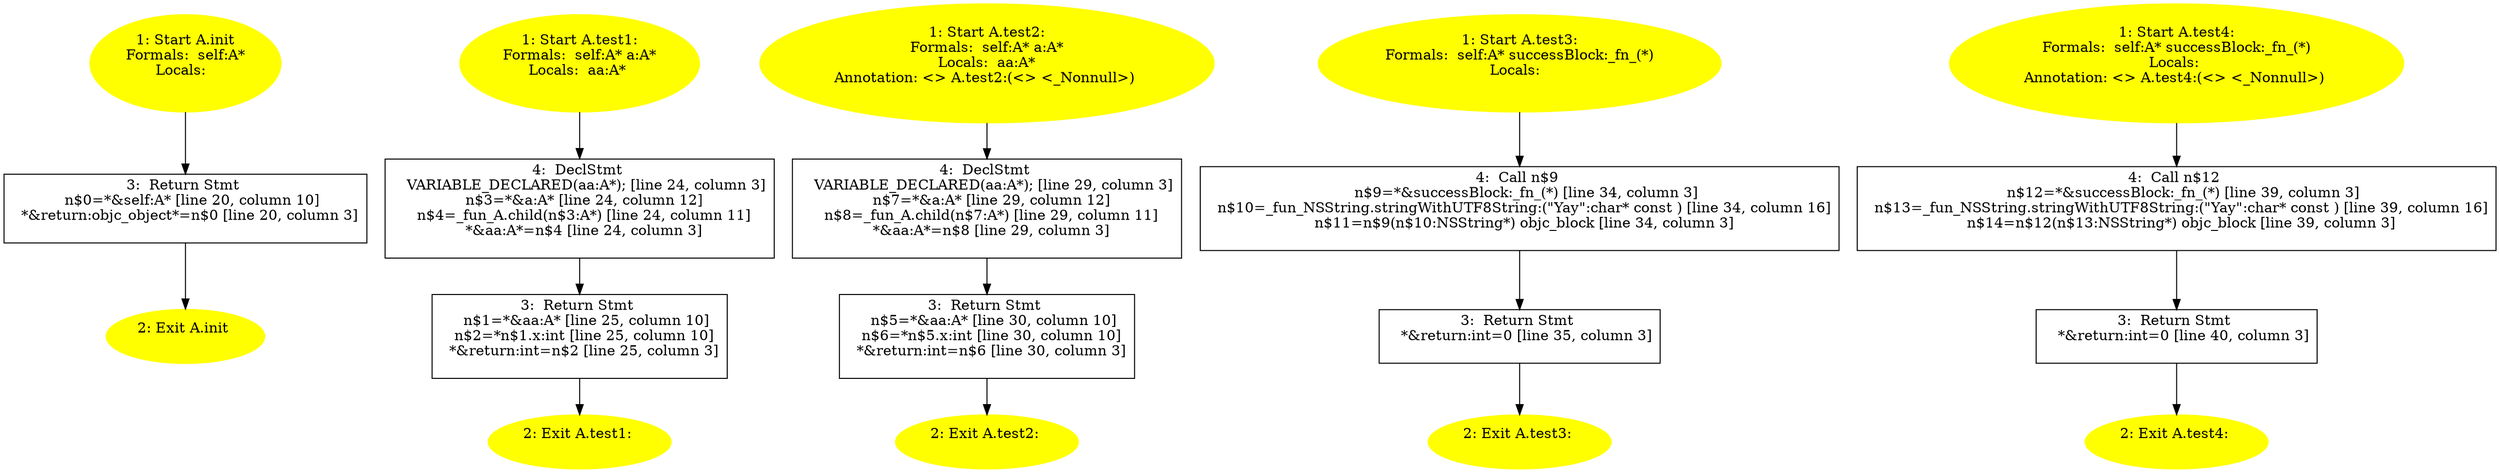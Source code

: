 /* @generated */
digraph cfg {
"init#A#instance.eee79aaaddd644404e17691a7e7d809a_1" [label="1: Start A.init\nFormals:  self:A*\nLocals:  \n  " color=yellow style=filled]
	

	 "init#A#instance.eee79aaaddd644404e17691a7e7d809a_1" -> "init#A#instance.eee79aaaddd644404e17691a7e7d809a_3" ;
"init#A#instance.eee79aaaddd644404e17691a7e7d809a_2" [label="2: Exit A.init \n  " color=yellow style=filled]
	

"init#A#instance.eee79aaaddd644404e17691a7e7d809a_3" [label="3:  Return Stmt \n   n$0=*&self:A* [line 20, column 10]\n  *&return:objc_object*=n$0 [line 20, column 3]\n " shape="box"]
	

	 "init#A#instance.eee79aaaddd644404e17691a7e7d809a_3" -> "init#A#instance.eee79aaaddd644404e17691a7e7d809a_2" ;
"test1:#A(class A)#instance.61440711d4e2388d4be3731c34a61289_1" [label="1: Start A.test1:\nFormals:  self:A* a:A*\nLocals:  aa:A* \n  " color=yellow style=filled]
	

	 "test1:#A(class A)#instance.61440711d4e2388d4be3731c34a61289_1" -> "test1:#A(class A)#instance.61440711d4e2388d4be3731c34a61289_4" ;
"test1:#A(class A)#instance.61440711d4e2388d4be3731c34a61289_2" [label="2: Exit A.test1: \n  " color=yellow style=filled]
	

"test1:#A(class A)#instance.61440711d4e2388d4be3731c34a61289_3" [label="3:  Return Stmt \n   n$1=*&aa:A* [line 25, column 10]\n  n$2=*n$1.x:int [line 25, column 10]\n  *&return:int=n$2 [line 25, column 3]\n " shape="box"]
	

	 "test1:#A(class A)#instance.61440711d4e2388d4be3731c34a61289_3" -> "test1:#A(class A)#instance.61440711d4e2388d4be3731c34a61289_2" ;
"test1:#A(class A)#instance.61440711d4e2388d4be3731c34a61289_4" [label="4:  DeclStmt \n   VARIABLE_DECLARED(aa:A*); [line 24, column 3]\n  n$3=*&a:A* [line 24, column 12]\n  n$4=_fun_A.child(n$3:A*) [line 24, column 11]\n  *&aa:A*=n$4 [line 24, column 3]\n " shape="box"]
	

	 "test1:#A(class A)#instance.61440711d4e2388d4be3731c34a61289_4" -> "test1:#A(class A)#instance.61440711d4e2388d4be3731c34a61289_3" ;
"test2:#A(class A)#instance.3b9594b6f023617f19d57dee6d35cf80_1" [label="1: Start A.test2:\nFormals:  self:A* a:A*\nLocals:  aa:A*\nAnnotation: <> A.test2:(<> <_Nonnull>) \n  " color=yellow style=filled]
	

	 "test2:#A(class A)#instance.3b9594b6f023617f19d57dee6d35cf80_1" -> "test2:#A(class A)#instance.3b9594b6f023617f19d57dee6d35cf80_4" ;
"test2:#A(class A)#instance.3b9594b6f023617f19d57dee6d35cf80_2" [label="2: Exit A.test2: \n  " color=yellow style=filled]
	

"test2:#A(class A)#instance.3b9594b6f023617f19d57dee6d35cf80_3" [label="3:  Return Stmt \n   n$5=*&aa:A* [line 30, column 10]\n  n$6=*n$5.x:int [line 30, column 10]\n  *&return:int=n$6 [line 30, column 3]\n " shape="box"]
	

	 "test2:#A(class A)#instance.3b9594b6f023617f19d57dee6d35cf80_3" -> "test2:#A(class A)#instance.3b9594b6f023617f19d57dee6d35cf80_2" ;
"test2:#A(class A)#instance.3b9594b6f023617f19d57dee6d35cf80_4" [label="4:  DeclStmt \n   VARIABLE_DECLARED(aa:A*); [line 29, column 3]\n  n$7=*&a:A* [line 29, column 12]\n  n$8=_fun_A.child(n$7:A*) [line 29, column 11]\n  *&aa:A*=n$8 [line 29, column 3]\n " shape="box"]
	

	 "test2:#A(class A)#instance.3b9594b6f023617f19d57dee6d35cf80_4" -> "test2:#A(class A)#instance.3b9594b6f023617f19d57dee6d35cf80_3" ;
"test3:#A#instance.28bc2df8df797b21818dc2037239f326_1" [label="1: Start A.test3:\nFormals:  self:A* successBlock:_fn_(*)\nLocals:  \n  " color=yellow style=filled]
	

	 "test3:#A#instance.28bc2df8df797b21818dc2037239f326_1" -> "test3:#A#instance.28bc2df8df797b21818dc2037239f326_4" ;
"test3:#A#instance.28bc2df8df797b21818dc2037239f326_2" [label="2: Exit A.test3: \n  " color=yellow style=filled]
	

"test3:#A#instance.28bc2df8df797b21818dc2037239f326_3" [label="3:  Return Stmt \n   *&return:int=0 [line 35, column 3]\n " shape="box"]
	

	 "test3:#A#instance.28bc2df8df797b21818dc2037239f326_3" -> "test3:#A#instance.28bc2df8df797b21818dc2037239f326_2" ;
"test3:#A#instance.28bc2df8df797b21818dc2037239f326_4" [label="4:  Call n$9 \n   n$9=*&successBlock:_fn_(*) [line 34, column 3]\n  n$10=_fun_NSString.stringWithUTF8String:(\"Yay\":char* const ) [line 34, column 16]\n  n$11=n$9(n$10:NSString*) objc_block [line 34, column 3]\n " shape="box"]
	

	 "test3:#A#instance.28bc2df8df797b21818dc2037239f326_4" -> "test3:#A#instance.28bc2df8df797b21818dc2037239f326_3" ;
"test4:#A#instance.718a300d6fa63609a70f22221a548ee5_1" [label="1: Start A.test4:\nFormals:  self:A* successBlock:_fn_(*)\nLocals: \nAnnotation: <> A.test4:(<> <_Nonnull>) \n  " color=yellow style=filled]
	

	 "test4:#A#instance.718a300d6fa63609a70f22221a548ee5_1" -> "test4:#A#instance.718a300d6fa63609a70f22221a548ee5_4" ;
"test4:#A#instance.718a300d6fa63609a70f22221a548ee5_2" [label="2: Exit A.test4: \n  " color=yellow style=filled]
	

"test4:#A#instance.718a300d6fa63609a70f22221a548ee5_3" [label="3:  Return Stmt \n   *&return:int=0 [line 40, column 3]\n " shape="box"]
	

	 "test4:#A#instance.718a300d6fa63609a70f22221a548ee5_3" -> "test4:#A#instance.718a300d6fa63609a70f22221a548ee5_2" ;
"test4:#A#instance.718a300d6fa63609a70f22221a548ee5_4" [label="4:  Call n$12 \n   n$12=*&successBlock:_fn_(*) [line 39, column 3]\n  n$13=_fun_NSString.stringWithUTF8String:(\"Yay\":char* const ) [line 39, column 16]\n  n$14=n$12(n$13:NSString*) objc_block [line 39, column 3]\n " shape="box"]
	

	 "test4:#A#instance.718a300d6fa63609a70f22221a548ee5_4" -> "test4:#A#instance.718a300d6fa63609a70f22221a548ee5_3" ;
}
